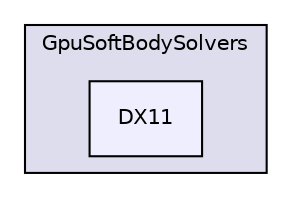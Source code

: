 digraph "bullet/bullet-2.82-r2704/src/BulletMultiThreaded/GpuSoftBodySolvers/DX11" {
  compound=true
  node [ fontsize="10", fontname="Helvetica"];
  edge [ labelfontsize="10", labelfontname="Helvetica"];
  subgraph clusterdir_78fa3e321d72f03f45b655db8f159619 {
    graph [ bgcolor="#ddddee", pencolor="black", label="GpuSoftBodySolvers" fontname="Helvetica", fontsize="10", URL="dir_78fa3e321d72f03f45b655db8f159619.html"]
  dir_b0545c44d3d54b3640ec77ebac0251c5 [shape=box, label="DX11", style="filled", fillcolor="#eeeeff", pencolor="black", URL="dir_b0545c44d3d54b3640ec77ebac0251c5.html"];
  }
}
